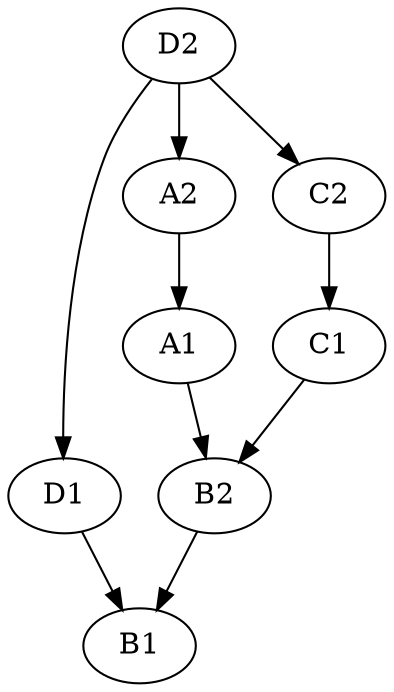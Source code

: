 strict digraph {
B2;
B1;
D1;
A1;
C1;
A2;
C2;
D2;
B2 -> B1;
D1 -> B1;
A1 -> B2;
C1 -> B2;
A2 -> A1;
C2 -> C1;
D2 -> A2;
D2 -> D1;
D2 -> C2;
}
